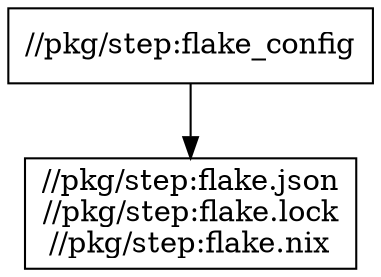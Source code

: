 digraph mygraph {
  node [shape=box];
  "//pkg/step:flake_config"
  "//pkg/step:flake_config" -> "//pkg/step:flake.json\n//pkg/step:flake.lock\n//pkg/step:flake.nix"
  "//pkg/step:flake.json\n//pkg/step:flake.lock\n//pkg/step:flake.nix"
}
